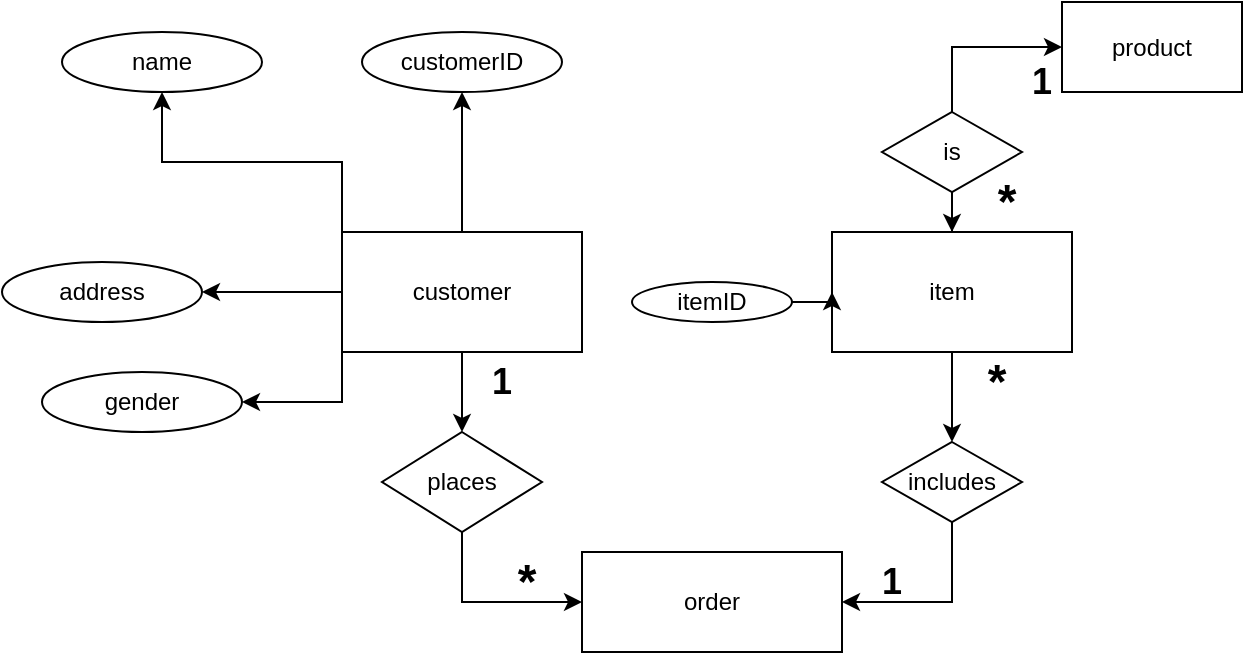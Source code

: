 <mxfile version="24.8.4">
  <diagram id="R2lEEEUBdFMjLlhIrx00" name="Page-1">
    <mxGraphModel dx="1365" dy="599" grid="1" gridSize="10" guides="1" tooltips="1" connect="1" arrows="1" fold="1" page="1" pageScale="1" pageWidth="850" pageHeight="1100" math="0" shadow="0" extFonts="Permanent Marker^https://fonts.googleapis.com/css?family=Permanent+Marker">
      <root>
        <mxCell id="0" />
        <mxCell id="1" parent="0" />
        <mxCell id="6EzivG75NOuCyRAAwWFl-10" value="" style="edgeStyle=orthogonalEdgeStyle;rounded=0;orthogonalLoop=1;jettySize=auto;html=1;" edge="1" parent="1" source="6EzivG75NOuCyRAAwWFl-1" target="6EzivG75NOuCyRAAwWFl-5">
          <mxGeometry relative="1" as="geometry" />
        </mxCell>
        <mxCell id="6EzivG75NOuCyRAAwWFl-11" style="edgeStyle=orthogonalEdgeStyle;rounded=0;orthogonalLoop=1;jettySize=auto;html=1;exitX=0;exitY=0;exitDx=0;exitDy=0;" edge="1" parent="1" source="6EzivG75NOuCyRAAwWFl-1" target="6EzivG75NOuCyRAAwWFl-3">
          <mxGeometry relative="1" as="geometry" />
        </mxCell>
        <mxCell id="6EzivG75NOuCyRAAwWFl-14" value="" style="edgeStyle=orthogonalEdgeStyle;rounded=0;orthogonalLoop=1;jettySize=auto;html=1;" edge="1" parent="1" source="6EzivG75NOuCyRAAwWFl-1" target="6EzivG75NOuCyRAAwWFl-13">
          <mxGeometry relative="1" as="geometry" />
        </mxCell>
        <mxCell id="6EzivG75NOuCyRAAwWFl-16" style="edgeStyle=orthogonalEdgeStyle;rounded=0;orthogonalLoop=1;jettySize=auto;html=1;exitX=0;exitY=1;exitDx=0;exitDy=0;entryX=1;entryY=0.5;entryDx=0;entryDy=0;" edge="1" parent="1" source="6EzivG75NOuCyRAAwWFl-1" target="6EzivG75NOuCyRAAwWFl-6">
          <mxGeometry relative="1" as="geometry">
            <mxPoint x="180.455" y="240" as="targetPoint" />
          </mxGeometry>
        </mxCell>
        <mxCell id="6EzivG75NOuCyRAAwWFl-17" value="" style="edgeStyle=orthogonalEdgeStyle;rounded=0;orthogonalLoop=1;jettySize=auto;html=1;" edge="1" parent="1" source="6EzivG75NOuCyRAAwWFl-1" target="6EzivG75NOuCyRAAwWFl-4">
          <mxGeometry relative="1" as="geometry" />
        </mxCell>
        <mxCell id="6EzivG75NOuCyRAAwWFl-1" value="customer" style="whiteSpace=wrap;html=1;" vertex="1" parent="1">
          <mxGeometry x="180" y="150" width="120" height="60" as="geometry" />
        </mxCell>
        <mxCell id="6EzivG75NOuCyRAAwWFl-3" value="name" style="ellipse;whiteSpace=wrap;html=1;" vertex="1" parent="1">
          <mxGeometry x="40" y="50" width="100" height="30" as="geometry" />
        </mxCell>
        <mxCell id="6EzivG75NOuCyRAAwWFl-4" value="address" style="ellipse;whiteSpace=wrap;html=1;" vertex="1" parent="1">
          <mxGeometry x="10" y="165" width="100" height="30" as="geometry" />
        </mxCell>
        <mxCell id="6EzivG75NOuCyRAAwWFl-5" value="customerID" style="ellipse;whiteSpace=wrap;html=1;" vertex="1" parent="1">
          <mxGeometry x="190" y="50" width="100" height="30" as="geometry" />
        </mxCell>
        <mxCell id="6EzivG75NOuCyRAAwWFl-6" value="gender" style="ellipse;whiteSpace=wrap;html=1;" vertex="1" parent="1">
          <mxGeometry x="30" y="220" width="100" height="30" as="geometry" />
        </mxCell>
        <mxCell id="6EzivG75NOuCyRAAwWFl-12" value="order" style="whiteSpace=wrap;html=1;" vertex="1" parent="1">
          <mxGeometry x="300" y="310" width="130" height="50" as="geometry" />
        </mxCell>
        <mxCell id="6EzivG75NOuCyRAAwWFl-15" style="edgeStyle=orthogonalEdgeStyle;rounded=0;orthogonalLoop=1;jettySize=auto;html=1;exitX=0.5;exitY=1;exitDx=0;exitDy=0;entryX=0;entryY=0.5;entryDx=0;entryDy=0;" edge="1" parent="1" source="6EzivG75NOuCyRAAwWFl-13" target="6EzivG75NOuCyRAAwWFl-12">
          <mxGeometry relative="1" as="geometry" />
        </mxCell>
        <mxCell id="6EzivG75NOuCyRAAwWFl-13" value="places" style="rhombus;whiteSpace=wrap;html=1;" vertex="1" parent="1">
          <mxGeometry x="200" y="250" width="80" height="50" as="geometry" />
        </mxCell>
        <mxCell id="6EzivG75NOuCyRAAwWFl-19" style="edgeStyle=orthogonalEdgeStyle;rounded=0;orthogonalLoop=1;jettySize=auto;html=1;exitX=0.5;exitY=1;exitDx=0;exitDy=0;entryX=1;entryY=0.5;entryDx=0;entryDy=0;" edge="1" parent="1" source="6EzivG75NOuCyRAAwWFl-18" target="6EzivG75NOuCyRAAwWFl-12">
          <mxGeometry relative="1" as="geometry" />
        </mxCell>
        <mxCell id="6EzivG75NOuCyRAAwWFl-18" value="includes" style="rhombus;whiteSpace=wrap;html=1;" vertex="1" parent="1">
          <mxGeometry x="450" y="255" width="70" height="40" as="geometry" />
        </mxCell>
        <mxCell id="6EzivG75NOuCyRAAwWFl-21" value="" style="edgeStyle=orthogonalEdgeStyle;rounded=0;orthogonalLoop=1;jettySize=auto;html=1;" edge="1" parent="1" source="6EzivG75NOuCyRAAwWFl-20" target="6EzivG75NOuCyRAAwWFl-18">
          <mxGeometry relative="1" as="geometry" />
        </mxCell>
        <mxCell id="6EzivG75NOuCyRAAwWFl-20" value="item" style="whiteSpace=wrap;html=1;" vertex="1" parent="1">
          <mxGeometry x="425" y="150" width="120" height="60" as="geometry" />
        </mxCell>
        <mxCell id="6EzivG75NOuCyRAAwWFl-26" value="product" style="whiteSpace=wrap;html=1;" vertex="1" parent="1">
          <mxGeometry x="540" y="35" width="90" height="45" as="geometry" />
        </mxCell>
        <mxCell id="6EzivG75NOuCyRAAwWFl-29" value="" style="edgeStyle=orthogonalEdgeStyle;rounded=0;orthogonalLoop=1;jettySize=auto;html=1;" edge="1" parent="1" source="6EzivG75NOuCyRAAwWFl-28" target="6EzivG75NOuCyRAAwWFl-20">
          <mxGeometry relative="1" as="geometry" />
        </mxCell>
        <mxCell id="6EzivG75NOuCyRAAwWFl-28" value="itemID" style="ellipse;whiteSpace=wrap;html=1;" vertex="1" parent="1">
          <mxGeometry x="325" y="175" width="80" height="20" as="geometry" />
        </mxCell>
        <mxCell id="6EzivG75NOuCyRAAwWFl-37" value="" style="edgeStyle=orthogonalEdgeStyle;rounded=0;orthogonalLoop=1;jettySize=auto;html=1;" edge="1" parent="1" source="6EzivG75NOuCyRAAwWFl-36" target="6EzivG75NOuCyRAAwWFl-20">
          <mxGeometry relative="1" as="geometry" />
        </mxCell>
        <mxCell id="6EzivG75NOuCyRAAwWFl-38" style="edgeStyle=orthogonalEdgeStyle;rounded=0;orthogonalLoop=1;jettySize=auto;html=1;exitX=0.5;exitY=0;exitDx=0;exitDy=0;entryX=0;entryY=0.5;entryDx=0;entryDy=0;" edge="1" parent="1" source="6EzivG75NOuCyRAAwWFl-36" target="6EzivG75NOuCyRAAwWFl-26">
          <mxGeometry relative="1" as="geometry" />
        </mxCell>
        <mxCell id="6EzivG75NOuCyRAAwWFl-36" value="is" style="rhombus;whiteSpace=wrap;html=1;" vertex="1" parent="1">
          <mxGeometry x="450" y="90" width="70" height="40" as="geometry" />
        </mxCell>
        <mxCell id="6EzivG75NOuCyRAAwWFl-40" value="&lt;b&gt;&lt;font style=&quot;font-size: 18px;&quot;&gt;1&lt;/font&gt;&lt;/b&gt;" style="text;strokeColor=none;align=center;fillColor=none;html=1;verticalAlign=middle;whiteSpace=wrap;rounded=0;" vertex="1" parent="1">
          <mxGeometry x="500" y="60" width="60" height="30" as="geometry" />
        </mxCell>
        <mxCell id="6EzivG75NOuCyRAAwWFl-41" value="&lt;font style=&quot;font-size: 24px;&quot;&gt;&lt;b&gt;&lt;font&gt;*&lt;/font&gt;&lt;/b&gt;&lt;/font&gt;" style="text;strokeColor=none;align=center;fillColor=none;html=1;verticalAlign=middle;whiteSpace=wrap;rounded=0;" vertex="1" parent="1">
          <mxGeometry x="485" y="120" width="55" height="30" as="geometry" />
        </mxCell>
        <mxCell id="6EzivG75NOuCyRAAwWFl-42" value="&lt;b&gt;&lt;font style=&quot;font-size: 18px;&quot;&gt;1&lt;/font&gt;&lt;/b&gt;" style="text;strokeColor=none;align=center;fillColor=none;html=1;verticalAlign=middle;whiteSpace=wrap;rounded=0;" vertex="1" parent="1">
          <mxGeometry x="230" y="210" width="60" height="30" as="geometry" />
        </mxCell>
        <mxCell id="6EzivG75NOuCyRAAwWFl-43" value="&lt;font style=&quot;font-size: 24px;&quot;&gt;&lt;b&gt;&lt;font&gt;*&lt;/font&gt;&lt;/b&gt;&lt;/font&gt;" style="text;strokeColor=none;align=center;fillColor=none;html=1;verticalAlign=middle;whiteSpace=wrap;rounded=0;" vertex="1" parent="1">
          <mxGeometry x="245" y="310" width="55" height="30" as="geometry" />
        </mxCell>
        <mxCell id="6EzivG75NOuCyRAAwWFl-44" value="&lt;b&gt;&lt;font style=&quot;font-size: 18px;&quot;&gt;1&lt;/font&gt;&lt;/b&gt;" style="text;strokeColor=none;align=center;fillColor=none;html=1;verticalAlign=middle;whiteSpace=wrap;rounded=0;" vertex="1" parent="1">
          <mxGeometry x="425" y="310" width="60" height="30" as="geometry" />
        </mxCell>
        <mxCell id="6EzivG75NOuCyRAAwWFl-47" value="&lt;font style=&quot;font-size: 24px;&quot;&gt;&lt;b&gt;&lt;font&gt;*&lt;/font&gt;&lt;/b&gt;&lt;/font&gt;" style="text;strokeColor=none;align=center;fillColor=none;html=1;verticalAlign=middle;whiteSpace=wrap;rounded=0;" vertex="1" parent="1">
          <mxGeometry x="480" y="210" width="55" height="30" as="geometry" />
        </mxCell>
      </root>
    </mxGraphModel>
  </diagram>
</mxfile>
